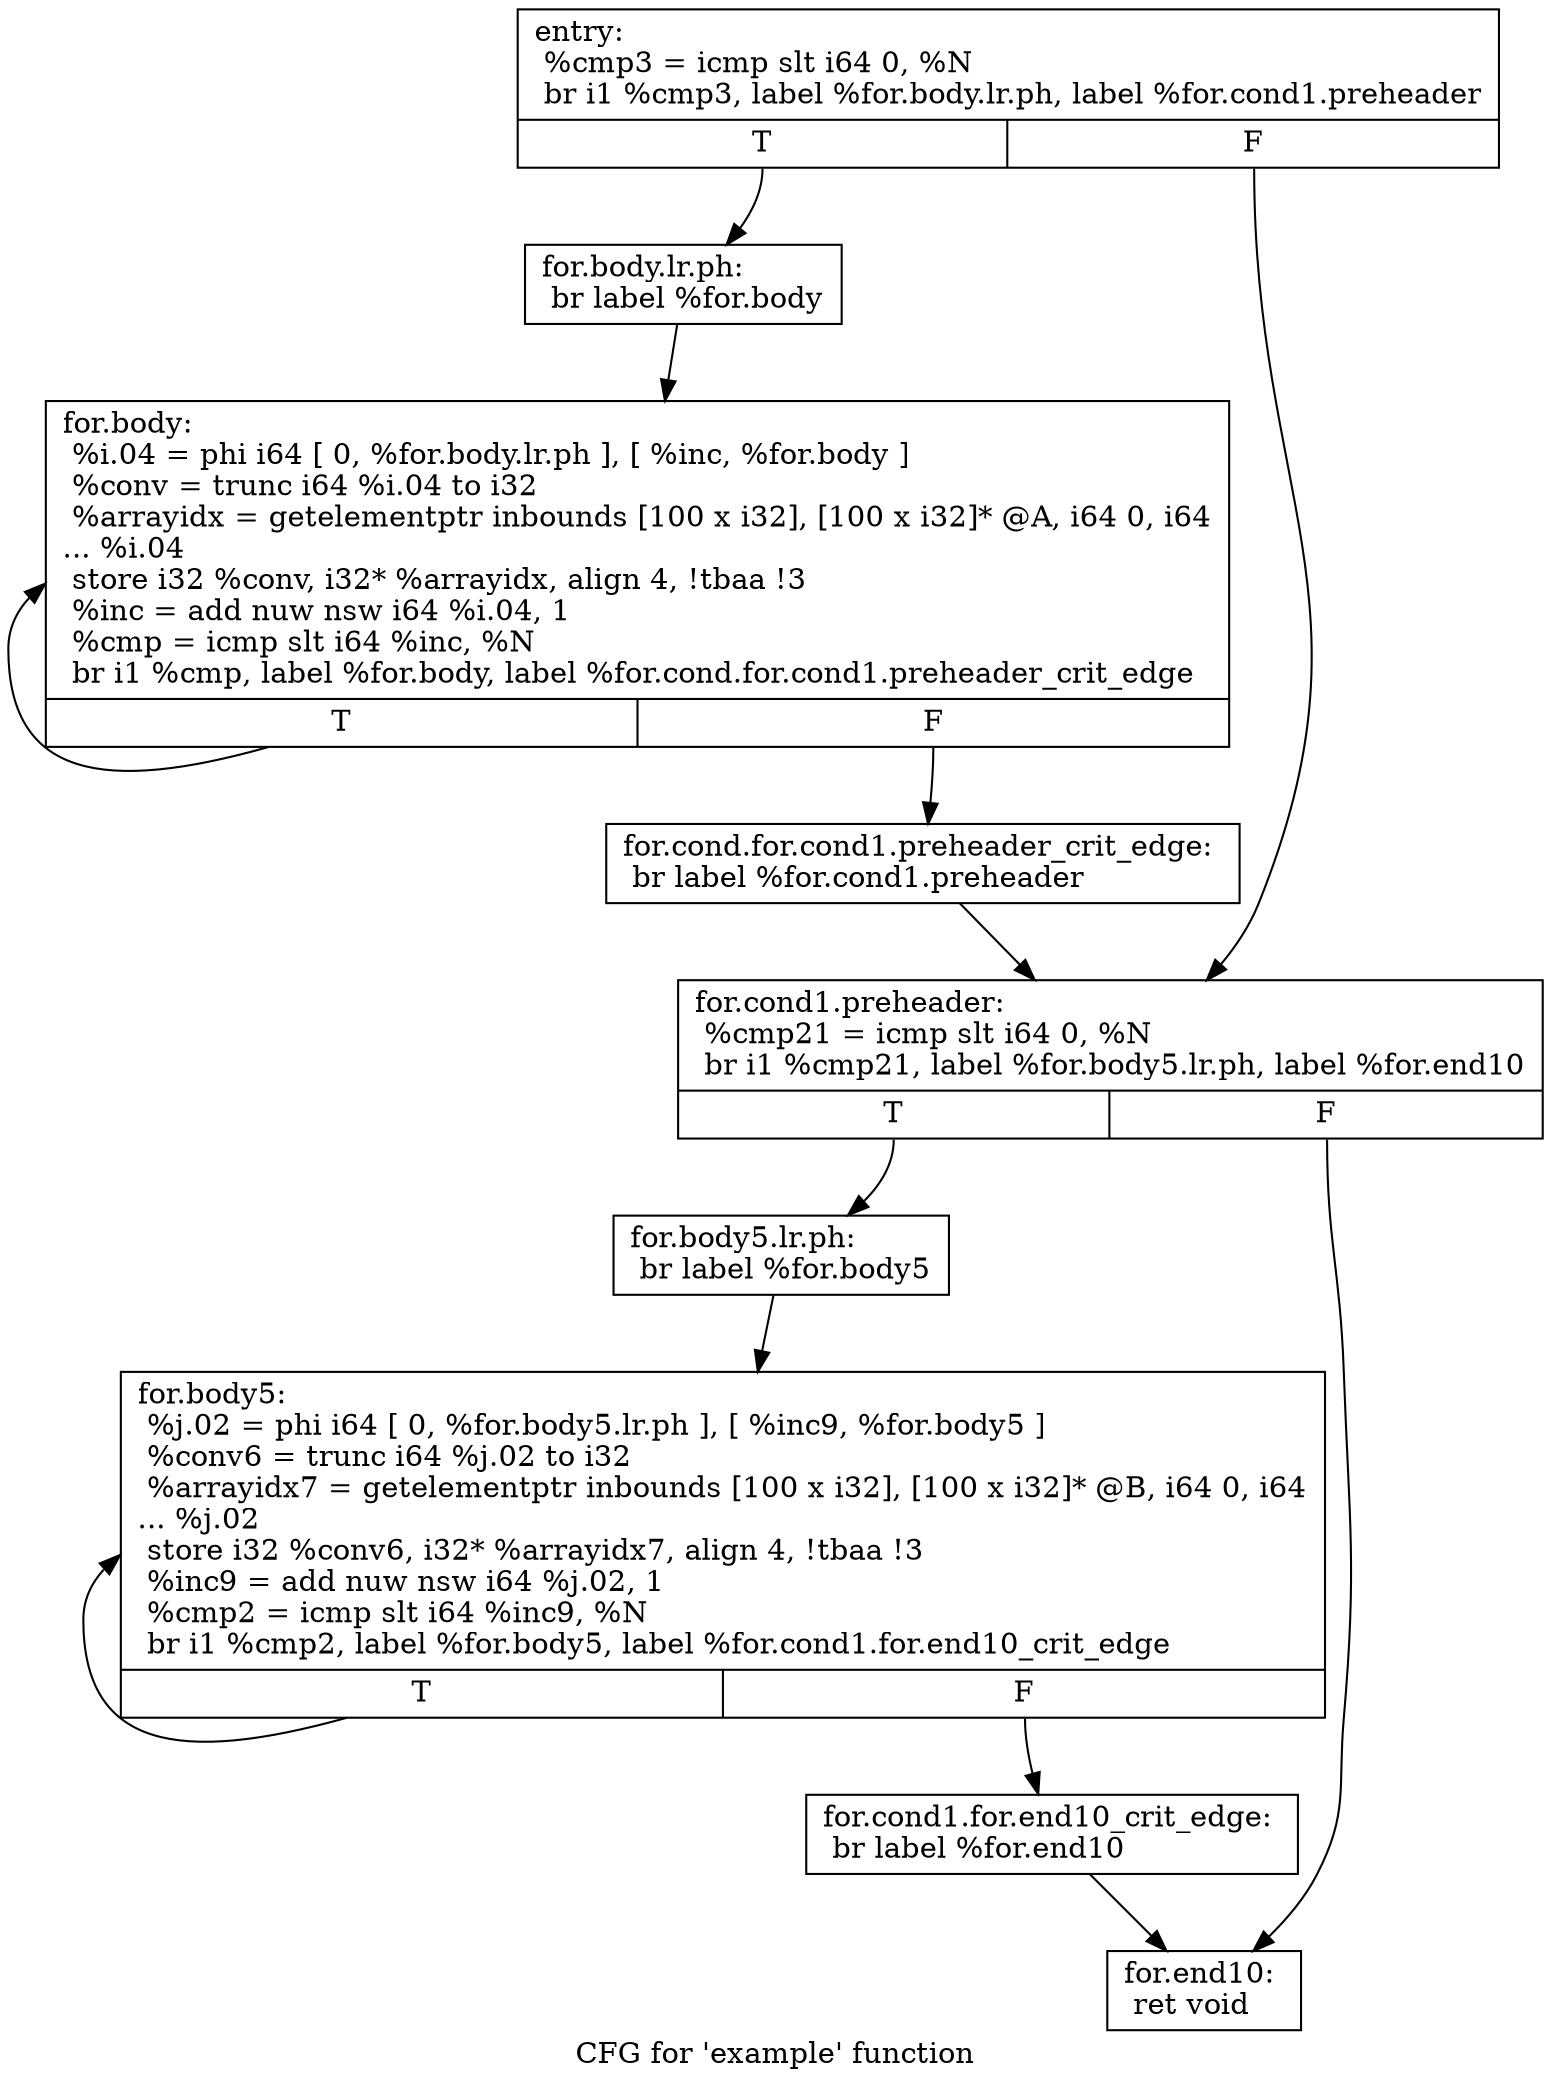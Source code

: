 digraph "CFG for 'example' function" {
	label="CFG for 'example' function";

	Node0x7fb390d15b70 [shape=record,label="{entry:\l  %cmp3 = icmp slt i64 0, %N\l  br i1 %cmp3, label %for.body.lr.ph, label %for.cond1.preheader\l|{<s0>T|<s1>F}}"];
	Node0x7fb390d15b70:s0 -> Node0x7fb390d1b500;
	Node0x7fb390d15b70:s1 -> Node0x7fb390d15f50;
	Node0x7fb390d1b500 [shape=record,label="{for.body.lr.ph:                                   \l  br label %for.body\l}"];
	Node0x7fb390d1b500 -> Node0x7fb390d15d50;
	Node0x7fb390d1b400 [shape=record,label="{for.cond.for.cond1.preheader_crit_edge:           \l  br label %for.cond1.preheader\l}"];
	Node0x7fb390d1b400 -> Node0x7fb390d15f50;
	Node0x7fb390d15f50 [shape=record,label="{for.cond1.preheader:                              \l  %cmp21 = icmp slt i64 0, %N\l  br i1 %cmp21, label %for.body5.lr.ph, label %for.end10\l|{<s0>T|<s1>F}}"];
	Node0x7fb390d15f50:s0 -> Node0x7fb390d20950;
	Node0x7fb390d15f50:s1 -> Node0x7fb390d167e0;
	Node0x7fb390d20950 [shape=record,label="{for.body5.lr.ph:                                  \l  br label %for.body5\l}"];
	Node0x7fb390d20950 -> Node0x7fb390d16450;
	Node0x7fb390d15d50 [shape=record,label="{for.body:                                         \l  %i.04 = phi i64 [ 0, %for.body.lr.ph ], [ %inc, %for.body ]\l  %conv = trunc i64 %i.04 to i32\l  %arrayidx = getelementptr inbounds [100 x i32], [100 x i32]* @A, i64 0, i64\l... %i.04\l  store i32 %conv, i32* %arrayidx, align 4, !tbaa !3\l  %inc = add nuw nsw i64 %i.04, 1\l  %cmp = icmp slt i64 %inc, %N\l  br i1 %cmp, label %for.body, label %for.cond.for.cond1.preheader_crit_edge\l|{<s0>T|<s1>F}}"];
	Node0x7fb390d15d50:s0 -> Node0x7fb390d15d50;
	Node0x7fb390d15d50:s1 -> Node0x7fb390d1b400;
	Node0x7fb390d16450 [shape=record,label="{for.body5:                                        \l  %j.02 = phi i64 [ 0, %for.body5.lr.ph ], [ %inc9, %for.body5 ]\l  %conv6 = trunc i64 %j.02 to i32\l  %arrayidx7 = getelementptr inbounds [100 x i32], [100 x i32]* @B, i64 0, i64\l... %j.02\l  store i32 %conv6, i32* %arrayidx7, align 4, !tbaa !3\l  %inc9 = add nuw nsw i64 %j.02, 1\l  %cmp2 = icmp slt i64 %inc9, %N\l  br i1 %cmp2, label %for.body5, label %for.cond1.for.end10_crit_edge\l|{<s0>T|<s1>F}}"];
	Node0x7fb390d16450:s0 -> Node0x7fb390d16450;
	Node0x7fb390d16450:s1 -> Node0x7fb390d20990;
	Node0x7fb390d20990 [shape=record,label="{for.cond1.for.end10_crit_edge:                    \l  br label %for.end10\l}"];
	Node0x7fb390d20990 -> Node0x7fb390d167e0;
	Node0x7fb390d167e0 [shape=record,label="{for.end10:                                        \l  ret void\l}"];
}
